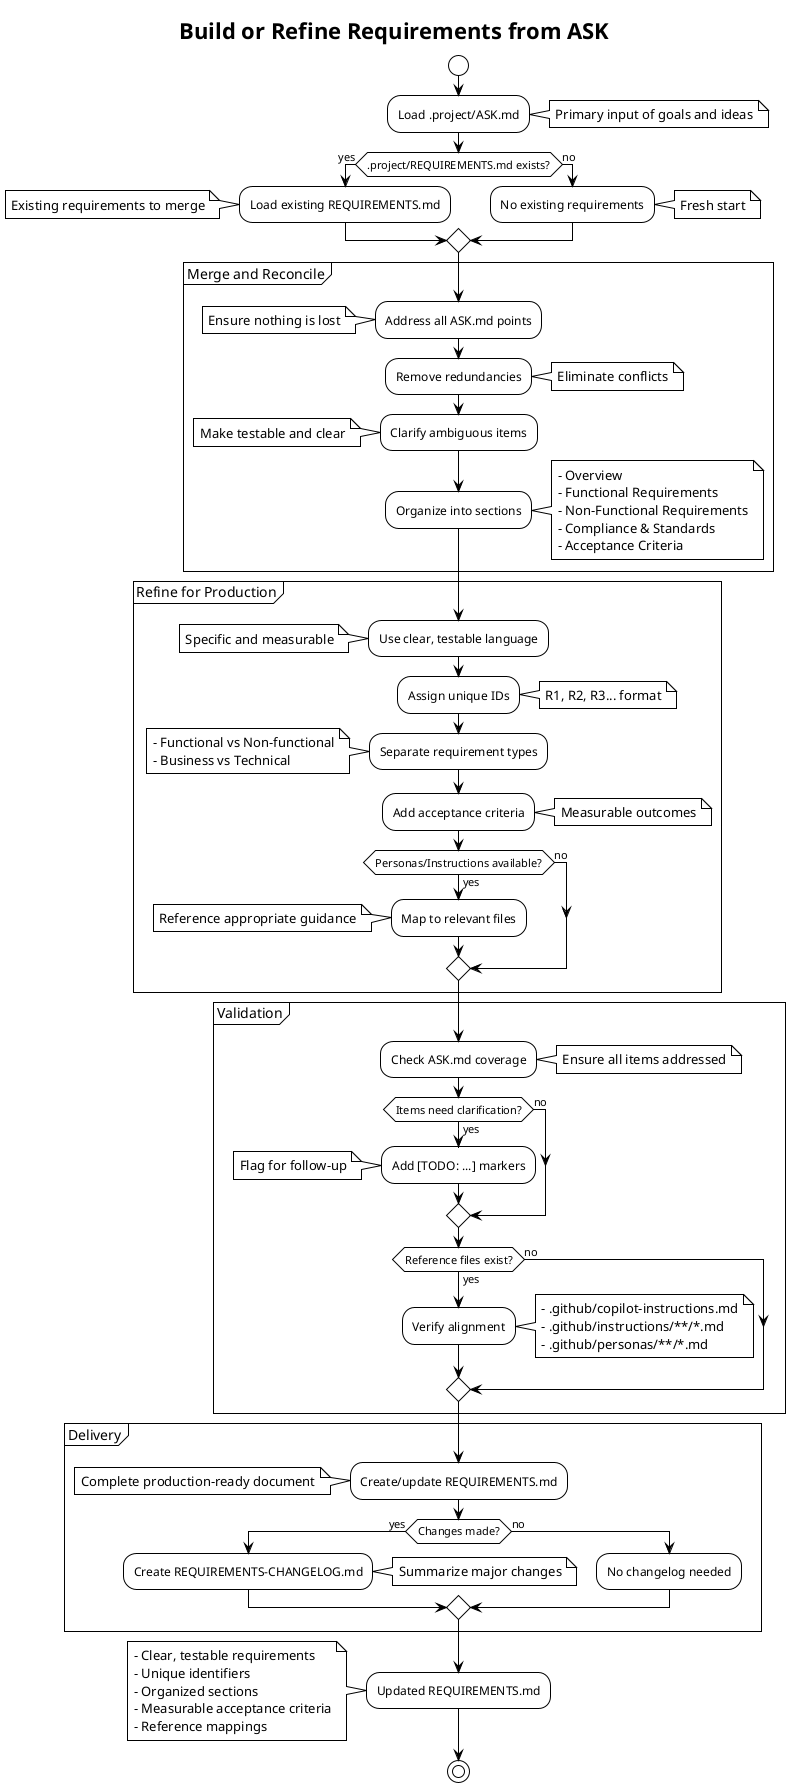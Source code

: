 @startuml BuildRequirementsWorkflow
!theme plain
title Build or Refine Requirements from ASK

start

:Load .project/ASK.md;
note right: Primary input of goals and ideas

if (.project/REQUIREMENTS.md exists?) then (yes)
  :Load existing REQUIREMENTS.md;
  note left: Existing requirements to merge
else (no)
  :No existing requirements;
  note right: Fresh start
endif

partition "Merge and Reconcile" {
  :Address all ASK.md points;
  note left: Ensure nothing is lost
  
  :Remove redundancies;
  note right: Eliminate conflicts
  
  :Clarify ambiguous items;
  note left: Make testable and clear
  
  :Organize into sections;
  note right
    - Overview
    - Functional Requirements
    - Non-Functional Requirements
    - Compliance & Standards
    - Acceptance Criteria
  end note
}

partition "Refine for Production" {
  :Use clear, testable language;
  note left: Specific and measurable
  
  :Assign unique IDs;
  note right: R1, R2, R3... format
  
  :Separate requirement types;
  note left
    - Functional vs Non-functional
    - Business vs Technical
  end note
  
  :Add acceptance criteria;
  note right: Measurable outcomes
  
  if (Personas/Instructions available?) then (yes)
    :Map to relevant files;
    note left: Reference appropriate guidance
  else (no)
  endif
}

partition "Validation" {
  :Check ASK.md coverage;
  note right: Ensure all items addressed
  
  if (Items need clarification?) then (yes)
    :Add [TODO: ...] markers;
    note left: Flag for follow-up
  else (no)
  endif
  
  if (Reference files exist?) then (yes)
    :Verify alignment;
    note right
      - .github/copilot-instructions.md
      - .github/instructions/**/*.md
      - .github/personas/**/*.md
    end note
  else (no)
  endif
}

partition "Delivery" {
  :Create/update REQUIREMENTS.md;
  note left: Complete production-ready document
  
  if (Changes made?) then (yes)
    :Create REQUIREMENTS-CHANGELOG.md;
    note right: Summarize major changes
  else (no)
    :No changelog needed;
  endif
}

:Updated REQUIREMENTS.md;
note left
  - Clear, testable requirements
  - Unique identifiers
  - Organized sections
  - Measurable acceptance criteria
  - Reference mappings
end note

stop

@enduml
